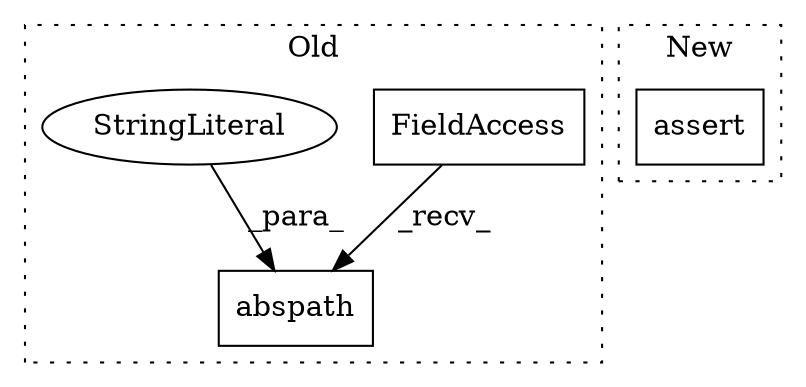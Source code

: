 digraph G {
subgraph cluster0 {
1 [label="abspath" a="32" s="374,386" l="8,1" shape="box"];
3 [label="FieldAccess" a="22" s="366" l="7" shape="box"];
4 [label="StringLiteral" a="45" s="382" l="4" shape="ellipse"];
label = "Old";
style="dotted";
}
subgraph cluster1 {
2 [label="assert" a="32" s="358" l="16" shape="box"];
label = "New";
style="dotted";
}
3 -> 1 [label="_recv_"];
4 -> 1 [label="_para_"];
}